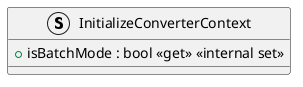 @startuml
struct InitializeConverterContext {
    + isBatchMode : bool <<get>> <<internal set>>
}
@enduml
